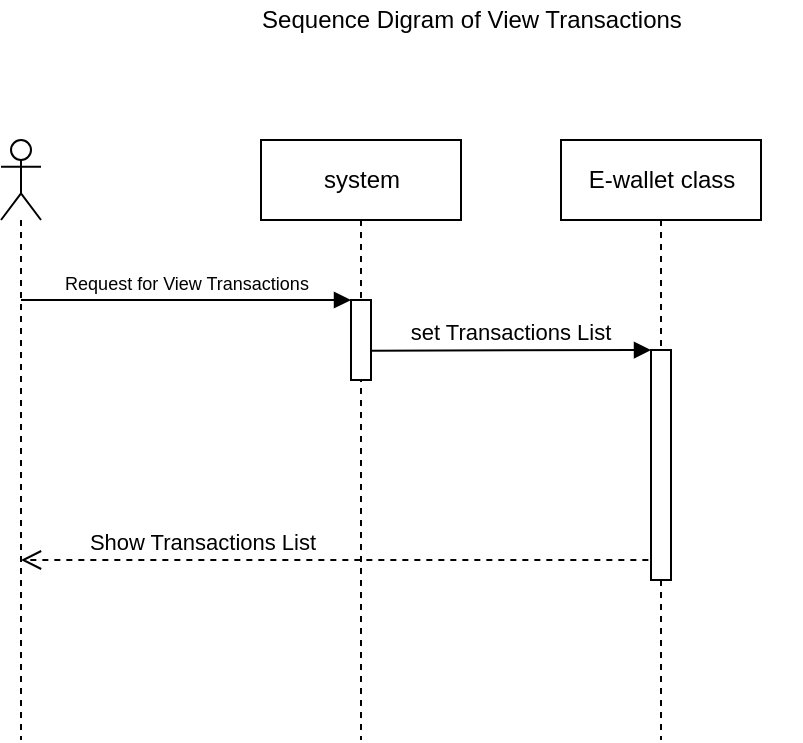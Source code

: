 <mxfile version="10.6.7" type="github"><diagram id="4Q3u7wrR1leZcXGMOihW" name="Page-1"><mxGraphModel dx="1173" dy="909" grid="1" gridSize="10" guides="1" tooltips="1" connect="1" arrows="1" fold="1" page="1" pageScale="1" pageWidth="583" pageHeight="413" math="0" shadow="0"><root><mxCell id="0"/><mxCell id="1" parent="0"/><mxCell id="d6kTpRNvV6pH1OzooUU7-11" value="" style="shape=umlLifeline;participant=umlActor;perimeter=lifelinePerimeter;whiteSpace=wrap;html=1;container=1;collapsible=0;recursiveResize=0;verticalAlign=top;spacingTop=36;labelBackgroundColor=#ffffff;outlineConnect=0;" parent="1" vertex="1"><mxGeometry x="91.5" y="80" width="20" height="300" as="geometry"/></mxCell><mxCell id="d6kTpRNvV6pH1OzooUU7-12" value="system" style="shape=umlLifeline;perimeter=lifelinePerimeter;whiteSpace=wrap;html=1;container=1;collapsible=0;recursiveResize=0;outlineConnect=0;" parent="1" vertex="1"><mxGeometry x="221.5" y="80" width="100" height="300" as="geometry"/></mxCell><mxCell id="d6kTpRNvV6pH1OzooUU7-17" value="" style="html=1;points=[];perimeter=orthogonalPerimeter;" parent="d6kTpRNvV6pH1OzooUU7-12" vertex="1"><mxGeometry x="45" y="80" width="10" height="40" as="geometry"/></mxCell><mxCell id="d6kTpRNvV6pH1OzooUU7-13" value="E-wallet class" style="shape=umlLifeline;perimeter=lifelinePerimeter;whiteSpace=wrap;html=1;container=1;collapsible=0;recursiveResize=0;outlineConnect=0;" parent="1" vertex="1"><mxGeometry x="371.5" y="80" width="100" height="300" as="geometry"/></mxCell><mxCell id="d6kTpRNvV6pH1OzooUU7-23" value="" style="html=1;points=[];perimeter=orthogonalPerimeter;" parent="d6kTpRNvV6pH1OzooUU7-13" vertex="1"><mxGeometry x="45" y="105" width="10" height="115" as="geometry"/></mxCell><mxCell id="d6kTpRNvV6pH1OzooUU7-18" value="&lt;font style=&quot;font-size: 9px&quot;&gt;Request for View Transactions&lt;/font&gt;&lt;br&gt;" style="html=1;verticalAlign=bottom;endArrow=block;entryX=0;entryY=0;" parent="1" source="d6kTpRNvV6pH1OzooUU7-11" target="d6kTpRNvV6pH1OzooUU7-17" edge="1"><mxGeometry relative="1" as="geometry"><mxPoint x="196.5" y="160" as="sourcePoint"/></mxGeometry></mxCell><mxCell id="d6kTpRNvV6pH1OzooUU7-24" value="set Transactions List" style="html=1;verticalAlign=bottom;endArrow=block;entryX=0;entryY=0;exitX=1;exitY=0.633;exitDx=0;exitDy=0;exitPerimeter=0;" parent="1" source="d6kTpRNvV6pH1OzooUU7-17" target="d6kTpRNvV6pH1OzooUU7-23" edge="1"><mxGeometry relative="1" as="geometry"><mxPoint x="277.5" y="185" as="sourcePoint"/></mxGeometry></mxCell><mxCell id="d6kTpRNvV6pH1OzooUU7-27" value="Show Transactions List&lt;br&gt;" style="html=1;verticalAlign=bottom;endArrow=open;dashed=1;endSize=8;exitX=-0.133;exitY=0.913;exitDx=0;exitDy=0;exitPerimeter=0;" parent="1" source="d6kTpRNvV6pH1OzooUU7-23" target="d6kTpRNvV6pH1OzooUU7-11" edge="1"><mxGeometry x="0.425" relative="1" as="geometry"><mxPoint x="391.5" y="290" as="sourcePoint"/><mxPoint x="311.5" y="290" as="targetPoint"/><mxPoint as="offset"/></mxGeometry></mxCell><mxCell id="d6kTpRNvV6pH1OzooUU7-28" value="Sequence Digram of View Transactions" style="text;html=1;strokeColor=none;fillColor=none;align=center;verticalAlign=middle;whiteSpace=wrap;rounded=0;" parent="1" vertex="1"><mxGeometry x="161.5" y="10" width="330" height="20" as="geometry"/></mxCell></root></mxGraphModel></diagram></mxfile>